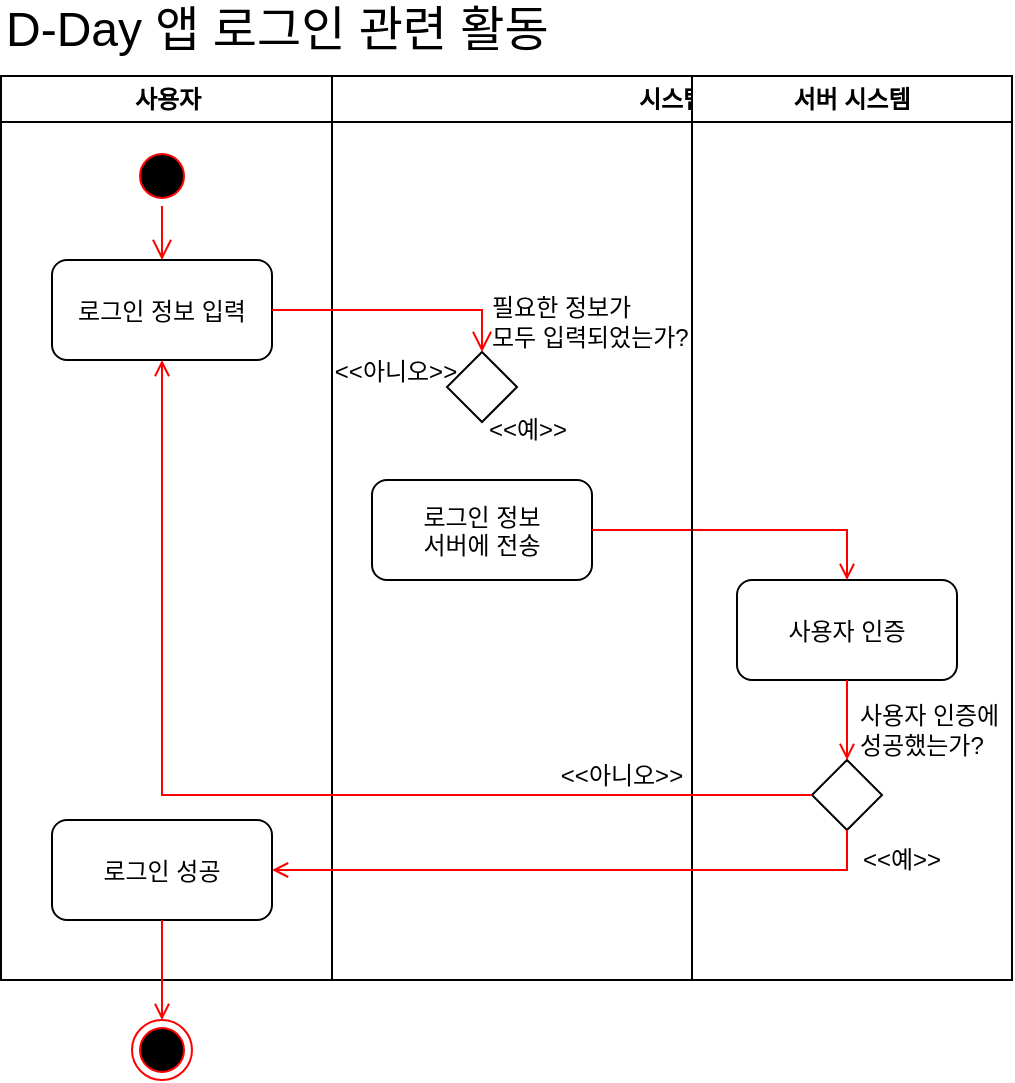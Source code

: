 <mxfile version="26.2.12">
  <diagram name="페이지-1" id="H7Q1YW_rzh4KYrVtgqzk">
    <mxGraphModel dx="1429" dy="711" grid="1" gridSize="10" guides="1" tooltips="1" connect="1" arrows="1" fold="1" page="1" pageScale="1" pageWidth="827" pageHeight="1169" math="0" shadow="0">
      <root>
        <mxCell id="0" />
        <mxCell id="1" parent="0" />
        <mxCell id="3u9Zq9Lw5hQbmQPlQAi0-1" value="사용자" style="swimlane;whiteSpace=wrap;startSize=23;" parent="1" vertex="1">
          <mxGeometry x="164.5" y="128" width="165.5" height="452" as="geometry" />
        </mxCell>
        <mxCell id="3u9Zq9Lw5hQbmQPlQAi0-2" value="" style="ellipse;shape=startState;fillColor=#000000;strokeColor=#ff0000;" parent="3u9Zq9Lw5hQbmQPlQAi0-1" vertex="1">
          <mxGeometry x="65.5" y="35" width="30" height="30" as="geometry" />
        </mxCell>
        <mxCell id="3u9Zq9Lw5hQbmQPlQAi0-3" value="" style="edgeStyle=elbowEdgeStyle;elbow=horizontal;verticalAlign=bottom;endArrow=open;endSize=8;strokeColor=#FF0000;endFill=1;rounded=0" parent="3u9Zq9Lw5hQbmQPlQAi0-1" source="3u9Zq9Lw5hQbmQPlQAi0-2" target="3u9Zq9Lw5hQbmQPlQAi0-4" edge="1">
          <mxGeometry x="90" y="40" as="geometry">
            <mxPoint x="80.5" y="105" as="targetPoint" />
          </mxGeometry>
        </mxCell>
        <mxCell id="3u9Zq9Lw5hQbmQPlQAi0-4" value="로그인 정보 입력" style="rounded=1;" parent="3u9Zq9Lw5hQbmQPlQAi0-1" vertex="1">
          <mxGeometry x="25.5" y="92" width="110" height="50" as="geometry" />
        </mxCell>
        <mxCell id="3u9Zq9Lw5hQbmQPlQAi0-5" value="로그인 성공" style="rounded=1;" parent="3u9Zq9Lw5hQbmQPlQAi0-1" vertex="1">
          <mxGeometry x="25.5" y="372" width="110" height="50" as="geometry" />
        </mxCell>
        <mxCell id="3u9Zq9Lw5hQbmQPlQAi0-6" value="" style="ellipse;shape=endState;fillColor=#000000;strokeColor=#ff0000" parent="3u9Zq9Lw5hQbmQPlQAi0-1" vertex="1">
          <mxGeometry x="65.5" y="472" width="30" height="30" as="geometry" />
        </mxCell>
        <mxCell id="3u9Zq9Lw5hQbmQPlQAi0-7" value="" style="endArrow=open;strokeColor=#FF0000;endFill=1;rounded=0;entryX=0.5;entryY=0;entryDx=0;entryDy=0;exitX=0.5;exitY=1;exitDx=0;exitDy=0;" parent="3u9Zq9Lw5hQbmQPlQAi0-1" source="3u9Zq9Lw5hQbmQPlQAi0-5" target="3u9Zq9Lw5hQbmQPlQAi0-6" edge="1">
          <mxGeometry relative="1" as="geometry">
            <mxPoint x="156" y="522" as="sourcePoint" />
            <mxPoint x="155.5" y="577" as="targetPoint" />
            <Array as="points" />
          </mxGeometry>
        </mxCell>
        <mxCell id="3u9Zq9Lw5hQbmQPlQAi0-10" value="시스템" style="swimlane;whiteSpace=wrap" parent="1" vertex="1">
          <mxGeometry x="330" y="128" width="340" height="452" as="geometry" />
        </mxCell>
        <mxCell id="B4KNUKGIwmRH2LOcYA9e-1" value="" style="rhombus;whiteSpace=wrap;html=1;" vertex="1" parent="3u9Zq9Lw5hQbmQPlQAi0-10">
          <mxGeometry x="57.5" y="138" width="35" height="35" as="geometry" />
        </mxCell>
        <mxCell id="B4KNUKGIwmRH2LOcYA9e-2" value="&amp;lt;&amp;lt;예&amp;gt;&amp;gt;" style="text;html=1;align=center;verticalAlign=middle;whiteSpace=wrap;rounded=0;" vertex="1" parent="3u9Zq9Lw5hQbmQPlQAi0-10">
          <mxGeometry x="53" y="162" width="90" height="30" as="geometry" />
        </mxCell>
        <mxCell id="B4KNUKGIwmRH2LOcYA9e-3" value="&amp;lt;&amp;lt;아니오&amp;gt;&amp;gt;" style="text;html=1;align=center;verticalAlign=middle;whiteSpace=wrap;rounded=0;" vertex="1" parent="3u9Zq9Lw5hQbmQPlQAi0-10">
          <mxGeometry x="-13" y="133" width="90" height="30" as="geometry" />
        </mxCell>
        <mxCell id="B4KNUKGIwmRH2LOcYA9e-4" value="필요한 정보가&lt;div&gt;모두 입력되었는가?&lt;/div&gt;" style="text;html=1;align=left;verticalAlign=middle;whiteSpace=wrap;rounded=0;" vertex="1" parent="3u9Zq9Lw5hQbmQPlQAi0-10">
          <mxGeometry x="78" y="108" width="102" height="30" as="geometry" />
        </mxCell>
        <mxCell id="3u9Zq9Lw5hQbmQPlQAi0-11" value="로그인 정보&#xa;서버에 전송" style="rounded=1;" parent="3u9Zq9Lw5hQbmQPlQAi0-10" vertex="1">
          <mxGeometry x="20" y="202" width="110" height="50" as="geometry" />
        </mxCell>
        <mxCell id="3u9Zq9Lw5hQbmQPlQAi0-12" value="&amp;lt;&amp;lt;아니오&amp;gt;&amp;gt;" style="text;html=1;align=center;verticalAlign=middle;whiteSpace=wrap;rounded=0;" parent="3u9Zq9Lw5hQbmQPlQAi0-10" vertex="1">
          <mxGeometry x="100" y="335" width="90" height="30" as="geometry" />
        </mxCell>
        <mxCell id="3u9Zq9Lw5hQbmQPlQAi0-14" value="&amp;lt;&amp;lt;예&amp;gt;&amp;gt;" style="text;html=1;align=center;verticalAlign=middle;whiteSpace=wrap;rounded=0;" parent="3u9Zq9Lw5hQbmQPlQAi0-10" vertex="1">
          <mxGeometry x="240" y="377" width="90" height="30" as="geometry" />
        </mxCell>
        <mxCell id="3u9Zq9Lw5hQbmQPlQAi0-13" value="" style="rhombus;whiteSpace=wrap;html=1;" parent="3u9Zq9Lw5hQbmQPlQAi0-10" vertex="1">
          <mxGeometry x="240" y="342" width="35" height="35" as="geometry" />
        </mxCell>
        <mxCell id="3u9Zq9Lw5hQbmQPlQAi0-17" value="사용자 인증에 성공했는가?" style="text;html=1;align=left;verticalAlign=middle;whiteSpace=wrap;rounded=0;" parent="3u9Zq9Lw5hQbmQPlQAi0-10" vertex="1">
          <mxGeometry x="262" y="312" width="78" height="30" as="geometry" />
        </mxCell>
        <mxCell id="3u9Zq9Lw5hQbmQPlQAi0-22" value="사용자 인증" style="rounded=1;" parent="3u9Zq9Lw5hQbmQPlQAi0-10" vertex="1">
          <mxGeometry x="202.5" y="252" width="110" height="50" as="geometry" />
        </mxCell>
        <mxCell id="3u9Zq9Lw5hQbmQPlQAi0-23" value="" style="endArrow=open;strokeColor=#FF0000;endFill=1;rounded=0;entryX=0.5;entryY=0;entryDx=0;entryDy=0;exitX=0.5;exitY=1;exitDx=0;exitDy=0;" parent="3u9Zq9Lw5hQbmQPlQAi0-10" source="3u9Zq9Lw5hQbmQPlQAi0-22" target="3u9Zq9Lw5hQbmQPlQAi0-13" edge="1">
          <mxGeometry relative="1" as="geometry">
            <mxPoint x="267.5" y="397" as="sourcePoint" />
            <mxPoint x="268" y="482" as="targetPoint" />
            <Array as="points" />
          </mxGeometry>
        </mxCell>
        <mxCell id="3u9Zq9Lw5hQbmQPlQAi0-16" value="" style="edgeStyle=orthogonalEdgeStyle;rounded=0;orthogonalLoop=1;jettySize=auto;html=1;endArrow=open;endFill=0;strokeColor=#FF0000;entryX=0.5;entryY=0;entryDx=0;entryDy=0;" parent="3u9Zq9Lw5hQbmQPlQAi0-10" source="3u9Zq9Lw5hQbmQPlQAi0-11" target="3u9Zq9Lw5hQbmQPlQAi0-22" edge="1">
          <mxGeometry relative="1" as="geometry">
            <mxPoint x="130" y="240" as="sourcePoint" />
            <mxPoint x="200" y="240" as="targetPoint" />
          </mxGeometry>
        </mxCell>
        <mxCell id="3u9Zq9Lw5hQbmQPlQAi0-18" value="D-Day 앱 로그인 관련 활동" style="text;html=1;align=left;verticalAlign=middle;whiteSpace=wrap;rounded=0;fontSize=24;" parent="1" vertex="1">
          <mxGeometry x="164.5" y="90" width="445.5" height="30" as="geometry" />
        </mxCell>
        <mxCell id="3u9Zq9Lw5hQbmQPlQAi0-19" value="서버 시스템" style="swimlane;whiteSpace=wrap;startSize=23;" parent="1" vertex="1">
          <mxGeometry x="510" y="128" width="160" height="452" as="geometry" />
        </mxCell>
        <mxCell id="3u9Zq9Lw5hQbmQPlQAi0-21" value="" style="endArrow=open;strokeColor=#FF0000;endFill=1;rounded=0;entryX=0.5;entryY=1;entryDx=0;entryDy=0;exitX=0;exitY=0.5;exitDx=0;exitDy=0;edgeStyle=orthogonalEdgeStyle;" parent="1" source="3u9Zq9Lw5hQbmQPlQAi0-13" target="3u9Zq9Lw5hQbmQPlQAi0-4" edge="1">
          <mxGeometry relative="1" as="geometry">
            <mxPoint x="237" y="575" as="sourcePoint" />
            <mxPoint x="188" y="465" as="targetPoint" />
          </mxGeometry>
        </mxCell>
        <mxCell id="3u9Zq9Lw5hQbmQPlQAi0-15" value="" style="endArrow=open;strokeColor=#FF0000;endFill=1;rounded=0;entryX=1;entryY=0.5;entryDx=0;entryDy=0;exitX=0.5;exitY=1;exitDx=0;exitDy=0;edgeStyle=orthogonalEdgeStyle;" parent="1" source="3u9Zq9Lw5hQbmQPlQAi0-13" target="3u9Zq9Lw5hQbmQPlQAi0-5" edge="1">
          <mxGeometry relative="1" as="geometry">
            <mxPoint x="557.5" y="405" as="sourcePoint" />
            <mxPoint x="557.5" y="440" as="targetPoint" />
          </mxGeometry>
        </mxCell>
        <mxCell id="3u9Zq9Lw5hQbmQPlQAi0-20" value="" style="edgeStyle=orthogonalEdgeStyle;rounded=0;orthogonalLoop=1;jettySize=auto;html=1;fontSize=12;startSize=8;endSize=8;strokeColor=#FF0000;endArrow=open;endFill=0;exitX=1;exitY=0.5;exitDx=0;exitDy=0;entryX=0.5;entryY=0;entryDx=0;entryDy=0;" parent="1" source="3u9Zq9Lw5hQbmQPlQAi0-4" target="B4KNUKGIwmRH2LOcYA9e-1" edge="1">
          <mxGeometry relative="1" as="geometry">
            <Array as="points">
              <mxPoint x="405" y="245" />
            </Array>
          </mxGeometry>
        </mxCell>
      </root>
    </mxGraphModel>
  </diagram>
</mxfile>
